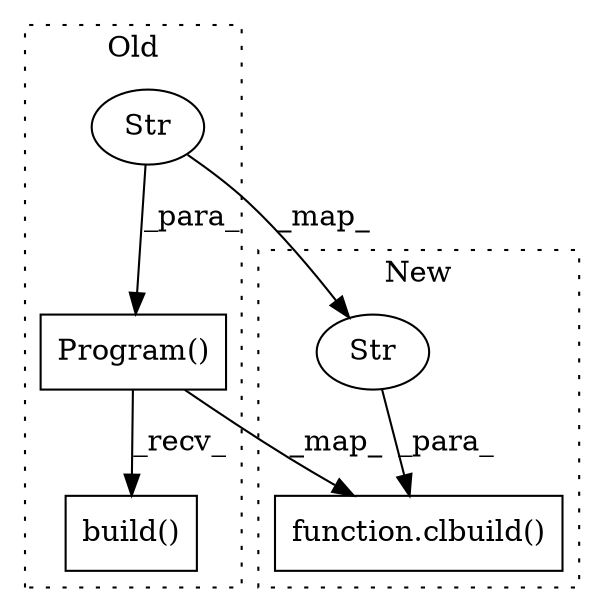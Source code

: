 digraph G {
subgraph cluster0 {
1 [label="Program()" a="75" s="4600,4807" l="11,1" shape="box"];
3 [label="build()" a="75" s="4600" l="216" shape="box"];
5 [label="Str" a="66" s="4623" l="184" shape="ellipse"];
label = "Old";
style="dotted";
}
subgraph cluster1 {
2 [label="function.clbuild()" a="75" s="4693,4897" l="8,1" shape="box"];
4 [label="Str" a="66" s="4713" l="184" shape="ellipse"];
label = "New";
style="dotted";
}
1 -> 2 [label="_map_"];
1 -> 3 [label="_recv_"];
4 -> 2 [label="_para_"];
5 -> 1 [label="_para_"];
5 -> 4 [label="_map_"];
}